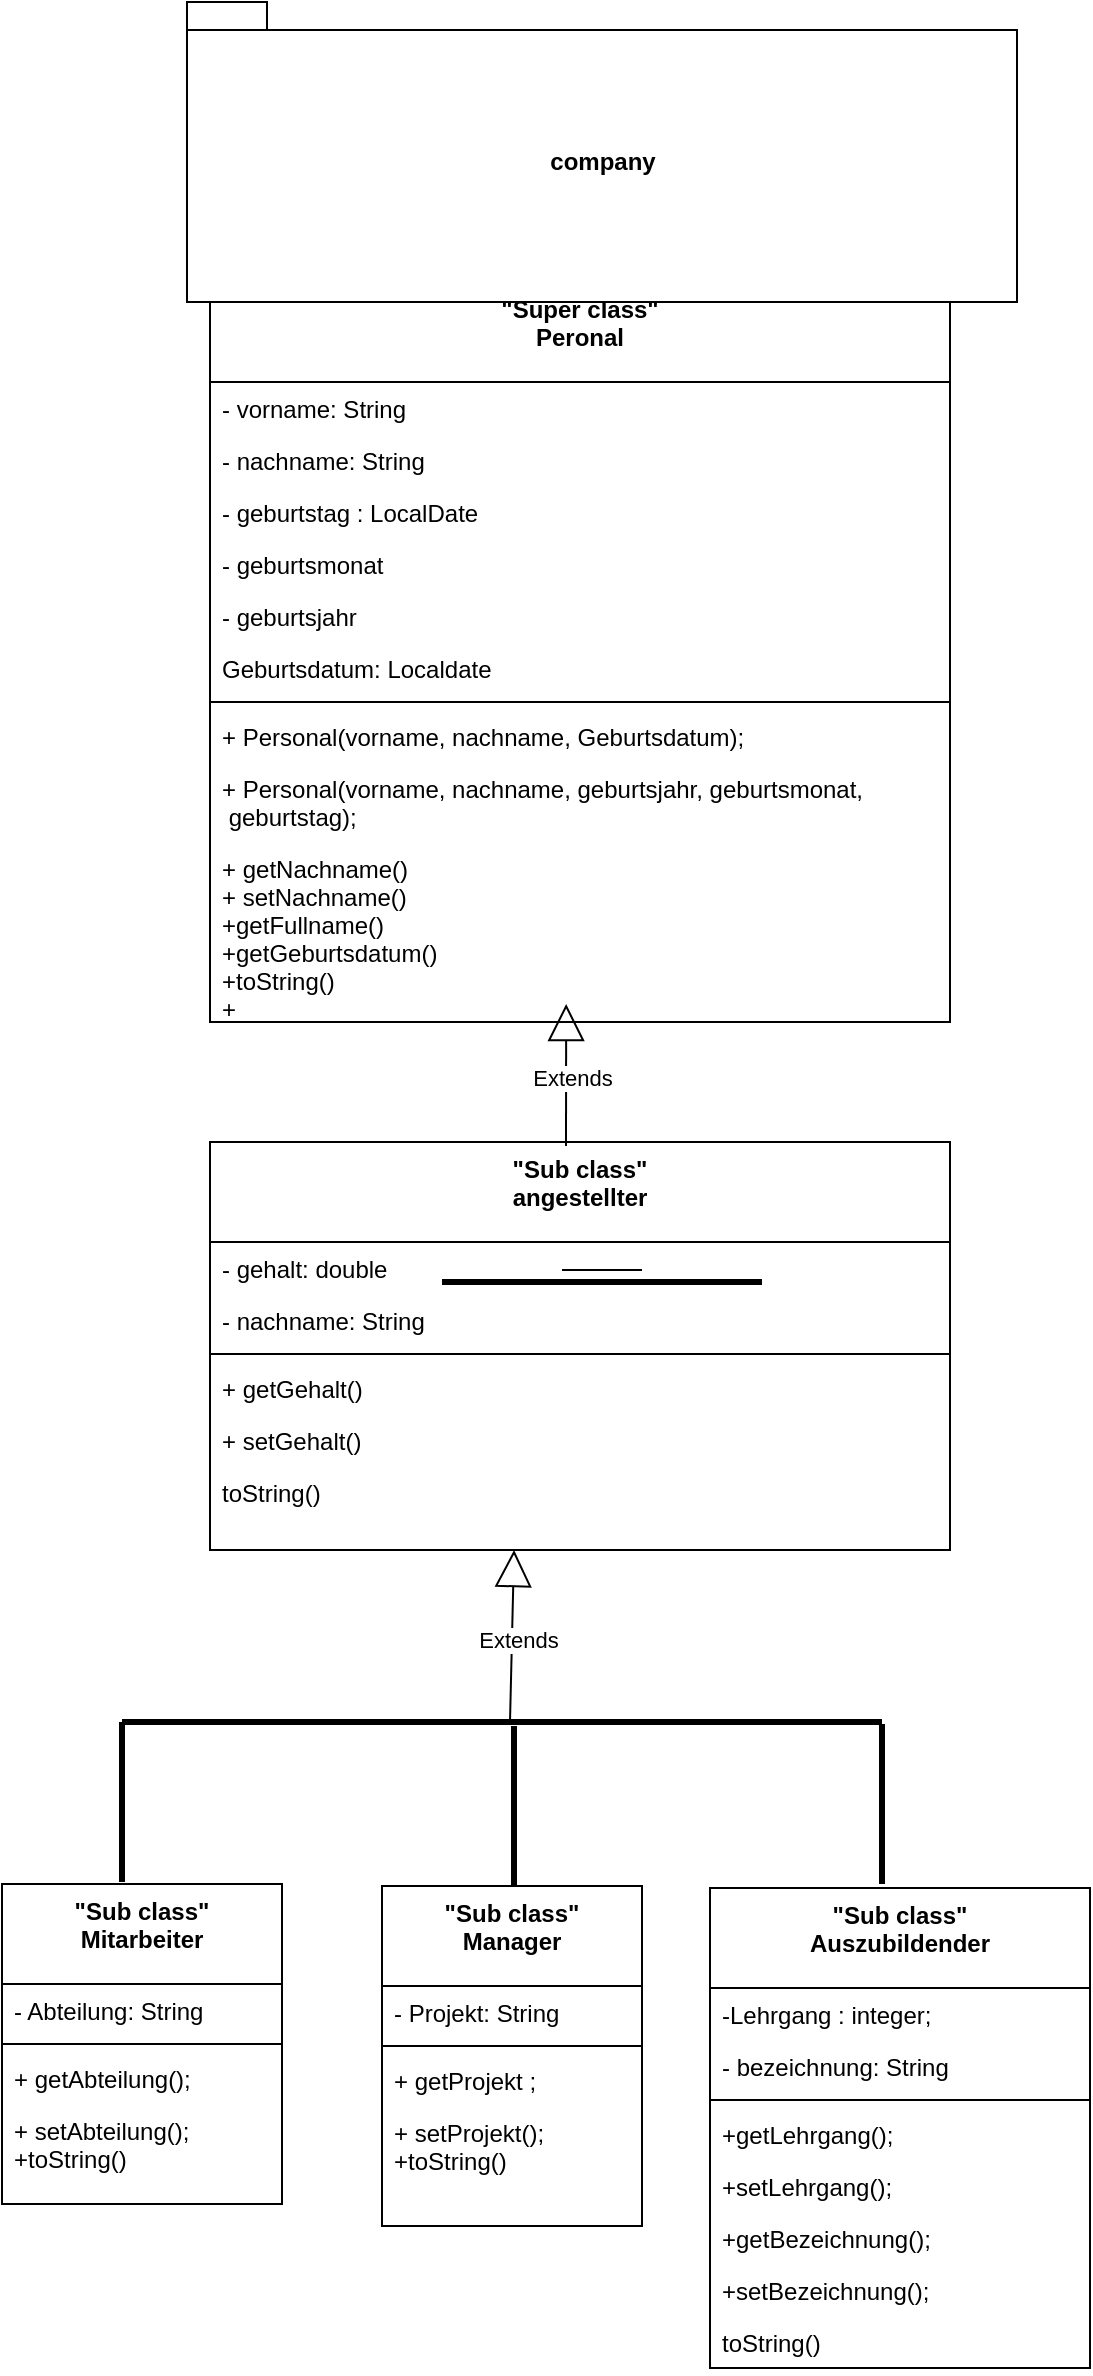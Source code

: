 <mxfile>
    <diagram id="IvuuRPTTtHTwkKVPKnYI" name="Seite-1">
        <mxGraphModel dx="1099" dy="1602" grid="1" gridSize="10" guides="1" tooltips="1" connect="1" arrows="1" fold="1" page="1" pageScale="1" pageWidth="827" pageHeight="1169" math="0" shadow="0">
            <root>
                <mxCell id="0"/>
                <mxCell id="1" parent="0"/>
                <mxCell id="10" value="&quot;Super class&quot;&#10;Peronal" style="swimlane;fontStyle=1;align=center;verticalAlign=top;childLayout=stackLayout;horizontal=1;startSize=50;horizontalStack=0;resizeParent=1;resizeParentMax=0;resizeLast=0;collapsible=1;marginBottom=0;" parent="1" vertex="1">
                    <mxGeometry x="164" y="-10" width="370" height="370" as="geometry">
                        <mxRectangle x="170" y="50" width="120" height="40" as="alternateBounds"/>
                    </mxGeometry>
                </mxCell>
                <mxCell id="25" value="- vorname: String" style="text;strokeColor=none;fillColor=none;align=left;verticalAlign=top;spacingLeft=4;spacingRight=4;overflow=hidden;rotatable=0;points=[[0,0.5],[1,0.5]];portConstraint=eastwest;" parent="10" vertex="1">
                    <mxGeometry y="50" width="370" height="26" as="geometry"/>
                </mxCell>
                <mxCell id="26" value="- nachname: String" style="text;strokeColor=none;fillColor=none;align=left;verticalAlign=top;spacingLeft=4;spacingRight=4;overflow=hidden;rotatable=0;points=[[0,0.5],[1,0.5]];portConstraint=eastwest;" parent="10" vertex="1">
                    <mxGeometry y="76" width="370" height="26" as="geometry"/>
                </mxCell>
                <mxCell id="30" value="- geburtstag : LocalDate" style="text;strokeColor=none;fillColor=none;align=left;verticalAlign=top;spacingLeft=4;spacingRight=4;overflow=hidden;rotatable=0;points=[[0,0.5],[1,0.5]];portConstraint=eastwest;" parent="10" vertex="1">
                    <mxGeometry y="102" width="370" height="26" as="geometry"/>
                </mxCell>
                <mxCell id="29" value="- geburtsmonat" style="text;strokeColor=none;fillColor=none;align=left;verticalAlign=top;spacingLeft=4;spacingRight=4;overflow=hidden;rotatable=0;points=[[0,0.5],[1,0.5]];portConstraint=eastwest;" parent="10" vertex="1">
                    <mxGeometry y="128" width="370" height="26" as="geometry"/>
                </mxCell>
                <mxCell id="28" value="- geburtsjahr" style="text;strokeColor=none;fillColor=none;align=left;verticalAlign=top;spacingLeft=4;spacingRight=4;overflow=hidden;rotatable=0;points=[[0,0.5],[1,0.5]];portConstraint=eastwest;" parent="10" vertex="1">
                    <mxGeometry y="154" width="370" height="26" as="geometry"/>
                </mxCell>
                <mxCell id="27" value="Geburtsdatum: Localdate" style="text;strokeColor=none;fillColor=none;align=left;verticalAlign=top;spacingLeft=4;spacingRight=4;overflow=hidden;rotatable=0;points=[[0,0.5],[1,0.5]];portConstraint=eastwest;" parent="10" vertex="1">
                    <mxGeometry y="180" width="370" height="26" as="geometry"/>
                </mxCell>
                <mxCell id="12" value="" style="line;strokeWidth=1;fillColor=none;align=left;verticalAlign=middle;spacingTop=-1;spacingLeft=3;spacingRight=3;rotatable=0;labelPosition=right;points=[];portConstraint=eastwest;strokeColor=inherit;" parent="10" vertex="1">
                    <mxGeometry y="206" width="370" height="8" as="geometry"/>
                </mxCell>
                <mxCell id="13" value="+ Personal(vorname, nachname, Geburtsdatum);&#10;" style="text;strokeColor=none;fillColor=none;align=left;verticalAlign=top;spacingLeft=4;spacingRight=4;overflow=hidden;rotatable=0;points=[[0,0.5],[1,0.5]];portConstraint=eastwest;" parent="10" vertex="1">
                    <mxGeometry y="214" width="370" height="26" as="geometry"/>
                </mxCell>
                <mxCell id="36" value="+ Personal(vorname, nachname, geburtsjahr, geburtsmonat,&#10; geburtstag);&#10;" style="text;strokeColor=none;fillColor=none;align=left;verticalAlign=top;spacingLeft=4;spacingRight=4;overflow=hidden;rotatable=0;points=[[0,0.5],[1,0.5]];portConstraint=eastwest;" parent="10" vertex="1">
                    <mxGeometry y="240" width="370" height="40" as="geometry"/>
                </mxCell>
                <mxCell id="100" value="+ getNachname()&#10;+ setNachname()&#10;+getFullname()&#10;+getGeburtsdatum()&#10;+toString()&#10;+" style="text;strokeColor=none;fillColor=none;align=left;verticalAlign=top;spacingLeft=4;spacingRight=4;overflow=hidden;rotatable=0;points=[[0,0.5],[1,0.5]];portConstraint=eastwest;" parent="10" vertex="1">
                    <mxGeometry y="280" width="370" height="90" as="geometry"/>
                </mxCell>
                <mxCell id="37" value="&quot;Sub class&quot;&#10;angestellter" style="swimlane;fontStyle=1;align=center;verticalAlign=top;childLayout=stackLayout;horizontal=1;startSize=50;horizontalStack=0;resizeParent=1;resizeParentMax=0;resizeLast=0;collapsible=1;marginBottom=0;" parent="1" vertex="1">
                    <mxGeometry x="164" y="420" width="370" height="204" as="geometry">
                        <mxRectangle x="170" y="50" width="120" height="40" as="alternateBounds"/>
                    </mxGeometry>
                </mxCell>
                <mxCell id="38" value="- gehalt: double" style="text;strokeColor=none;fillColor=none;align=left;verticalAlign=top;spacingLeft=4;spacingRight=4;overflow=hidden;rotatable=0;points=[[0,0.5],[1,0.5]];portConstraint=eastwest;" parent="37" vertex="1">
                    <mxGeometry y="50" width="370" height="26" as="geometry"/>
                </mxCell>
                <mxCell id="39" value="- nachname: String" style="text;strokeColor=none;fillColor=none;align=left;verticalAlign=top;spacingLeft=4;spacingRight=4;overflow=hidden;rotatable=0;points=[[0,0.5],[1,0.5]];portConstraint=eastwest;" parent="37" vertex="1">
                    <mxGeometry y="76" width="370" height="26" as="geometry"/>
                </mxCell>
                <mxCell id="44" value="" style="line;strokeWidth=1;fillColor=none;align=left;verticalAlign=middle;spacingTop=-1;spacingLeft=3;spacingRight=3;rotatable=0;labelPosition=right;points=[];portConstraint=eastwest;strokeColor=inherit;" parent="37" vertex="1">
                    <mxGeometry y="102" width="370" height="8" as="geometry"/>
                </mxCell>
                <mxCell id="45" value="+ getGehalt()&#10;" style="text;strokeColor=none;fillColor=none;align=left;verticalAlign=top;spacingLeft=4;spacingRight=4;overflow=hidden;rotatable=0;points=[[0,0.5],[1,0.5]];portConstraint=eastwest;" parent="37" vertex="1">
                    <mxGeometry y="110" width="370" height="26" as="geometry"/>
                </mxCell>
                <mxCell id="86" value="+ setGehalt()" style="text;strokeColor=none;fillColor=none;align=left;verticalAlign=top;spacingLeft=4;spacingRight=4;overflow=hidden;rotatable=0;points=[[0,0.5],[1,0.5]];portConstraint=eastwest;" parent="37" vertex="1">
                    <mxGeometry y="136" width="370" height="26" as="geometry"/>
                </mxCell>
                <mxCell id="46" value="toString() " style="text;strokeColor=none;fillColor=none;align=left;verticalAlign=top;spacingLeft=4;spacingRight=4;overflow=hidden;rotatable=0;points=[[0,0.5],[1,0.5]];portConstraint=eastwest;" parent="37" vertex="1">
                    <mxGeometry y="162" width="370" height="42" as="geometry"/>
                </mxCell>
                <mxCell id="47" value="&quot;Sub class&quot;&#10;Mitarbeiter" style="swimlane;fontStyle=1;align=center;verticalAlign=top;childLayout=stackLayout;horizontal=1;startSize=50;horizontalStack=0;resizeParent=1;resizeParentMax=0;resizeLast=0;collapsible=1;marginBottom=0;" parent="1" vertex="1">
                    <mxGeometry x="60" y="791" width="140" height="160" as="geometry">
                        <mxRectangle x="170" y="50" width="120" height="40" as="alternateBounds"/>
                    </mxGeometry>
                </mxCell>
                <mxCell id="48" value="- Abteilung: String" style="text;strokeColor=none;fillColor=none;align=left;verticalAlign=top;spacingLeft=4;spacingRight=4;overflow=hidden;rotatable=0;points=[[0,0.5],[1,0.5]];portConstraint=eastwest;" parent="47" vertex="1">
                    <mxGeometry y="50" width="140" height="26" as="geometry"/>
                </mxCell>
                <mxCell id="54" value="" style="line;strokeWidth=1;fillColor=none;align=left;verticalAlign=middle;spacingTop=-1;spacingLeft=3;spacingRight=3;rotatable=0;labelPosition=right;points=[];portConstraint=eastwest;strokeColor=inherit;" parent="47" vertex="1">
                    <mxGeometry y="76" width="140" height="8" as="geometry"/>
                </mxCell>
                <mxCell id="55" value="+ getAbteilung();&#10;" style="text;strokeColor=none;fillColor=none;align=left;verticalAlign=top;spacingLeft=4;spacingRight=4;overflow=hidden;rotatable=0;points=[[0,0.5],[1,0.5]];portConstraint=eastwest;" parent="47" vertex="1">
                    <mxGeometry y="84" width="140" height="26" as="geometry"/>
                </mxCell>
                <mxCell id="56" value="+ setAbteilung();&#10;+toString() " style="text;strokeColor=none;fillColor=none;align=left;verticalAlign=top;spacingLeft=4;spacingRight=4;overflow=hidden;rotatable=0;points=[[0,0.5],[1,0.5]];portConstraint=eastwest;" parent="47" vertex="1">
                    <mxGeometry y="110" width="140" height="50" as="geometry"/>
                </mxCell>
                <mxCell id="57" value="&quot;Sub class&quot;&#10;Auszubildender" style="swimlane;fontStyle=1;align=center;verticalAlign=top;childLayout=stackLayout;horizontal=1;startSize=50;horizontalStack=0;resizeParent=1;resizeParentMax=0;resizeLast=0;collapsible=1;marginBottom=0;" parent="1" vertex="1">
                    <mxGeometry x="414" y="793" width="190" height="240" as="geometry">
                        <mxRectangle x="170" y="50" width="120" height="40" as="alternateBounds"/>
                    </mxGeometry>
                </mxCell>
                <mxCell id="58" value="-Lehrgang : integer;" style="text;strokeColor=none;fillColor=none;align=left;verticalAlign=top;spacingLeft=4;spacingRight=4;overflow=hidden;rotatable=0;points=[[0,0.5],[1,0.5]];portConstraint=eastwest;" parent="57" vertex="1">
                    <mxGeometry y="50" width="190" height="26" as="geometry"/>
                </mxCell>
                <mxCell id="59" value="- bezeichnung: String" style="text;strokeColor=none;fillColor=none;align=left;verticalAlign=top;spacingLeft=4;spacingRight=4;overflow=hidden;rotatable=0;points=[[0,0.5],[1,0.5]];portConstraint=eastwest;" parent="57" vertex="1">
                    <mxGeometry y="76" width="190" height="26" as="geometry"/>
                </mxCell>
                <mxCell id="64" value="" style="line;strokeWidth=1;fillColor=none;align=left;verticalAlign=middle;spacingTop=-1;spacingLeft=3;spacingRight=3;rotatable=0;labelPosition=right;points=[];portConstraint=eastwest;strokeColor=inherit;" parent="57" vertex="1">
                    <mxGeometry y="102" width="190" height="8" as="geometry"/>
                </mxCell>
                <mxCell id="65" value="+getLehrgang();" style="text;strokeColor=none;fillColor=none;align=left;verticalAlign=top;spacingLeft=4;spacingRight=4;overflow=hidden;rotatable=0;points=[[0,0.5],[1,0.5]];portConstraint=eastwest;" parent="57" vertex="1">
                    <mxGeometry y="110" width="190" height="26" as="geometry"/>
                </mxCell>
                <mxCell id="87" value="+setLehrgang();" style="text;strokeColor=none;fillColor=none;align=left;verticalAlign=top;spacingLeft=4;spacingRight=4;overflow=hidden;rotatable=0;points=[[0,0.5],[1,0.5]];portConstraint=eastwest;" parent="57" vertex="1">
                    <mxGeometry y="136" width="190" height="26" as="geometry"/>
                </mxCell>
                <mxCell id="88" value="+getBezeichnung();" style="text;strokeColor=none;fillColor=none;align=left;verticalAlign=top;spacingLeft=4;spacingRight=4;overflow=hidden;rotatable=0;points=[[0,0.5],[1,0.5]];portConstraint=eastwest;" parent="57" vertex="1">
                    <mxGeometry y="162" width="190" height="26" as="geometry"/>
                </mxCell>
                <mxCell id="89" value="+setBezeichnung();" style="text;strokeColor=none;fillColor=none;align=left;verticalAlign=top;spacingLeft=4;spacingRight=4;overflow=hidden;rotatable=0;points=[[0,0.5],[1,0.5]];portConstraint=eastwest;" parent="57" vertex="1">
                    <mxGeometry y="188" width="190" height="26" as="geometry"/>
                </mxCell>
                <mxCell id="105" value="toString() " style="text;strokeColor=none;fillColor=none;align=left;verticalAlign=top;spacingLeft=4;spacingRight=4;overflow=hidden;rotatable=0;points=[[0,0.5],[1,0.5]];portConstraint=eastwest;" parent="57" vertex="1">
                    <mxGeometry y="214" width="190" height="26" as="geometry"/>
                </mxCell>
                <mxCell id="67" value="&quot;Sub class&quot;&#10;Manager" style="swimlane;fontStyle=1;align=center;verticalAlign=top;childLayout=stackLayout;horizontal=1;startSize=50;horizontalStack=0;resizeParent=1;resizeParentMax=0;resizeLast=0;collapsible=1;marginBottom=0;" parent="1" vertex="1">
                    <mxGeometry x="250" y="792" width="130" height="170" as="geometry">
                        <mxRectangle x="170" y="50" width="120" height="40" as="alternateBounds"/>
                    </mxGeometry>
                </mxCell>
                <mxCell id="68" value="- Projekt: String" style="text;strokeColor=none;fillColor=none;align=left;verticalAlign=top;spacingLeft=4;spacingRight=4;overflow=hidden;rotatable=0;points=[[0,0.5],[1,0.5]];portConstraint=eastwest;" parent="67" vertex="1">
                    <mxGeometry y="50" width="130" height="26" as="geometry"/>
                </mxCell>
                <mxCell id="74" value="" style="line;strokeWidth=1;fillColor=none;align=left;verticalAlign=middle;spacingTop=-1;spacingLeft=3;spacingRight=3;rotatable=0;labelPosition=right;points=[];portConstraint=eastwest;strokeColor=inherit;" parent="67" vertex="1">
                    <mxGeometry y="76" width="130" height="8" as="geometry"/>
                </mxCell>
                <mxCell id="75" value="+ getProjekt ;&#10;" style="text;strokeColor=none;fillColor=none;align=left;verticalAlign=top;spacingLeft=4;spacingRight=4;overflow=hidden;rotatable=0;points=[[0,0.5],[1,0.5]];portConstraint=eastwest;" parent="67" vertex="1">
                    <mxGeometry y="84" width="130" height="26" as="geometry"/>
                </mxCell>
                <mxCell id="76" value="+ setProjekt();&#10;+toString() &#10;" style="text;strokeColor=none;fillColor=none;align=left;verticalAlign=top;spacingLeft=4;spacingRight=4;overflow=hidden;rotatable=0;points=[[0,0.5],[1,0.5]];portConstraint=eastwest;" parent="67" vertex="1">
                    <mxGeometry y="110" width="130" height="60" as="geometry"/>
                </mxCell>
                <mxCell id="84" value="Extends" style="endArrow=block;endSize=16;endFill=0;html=1;entryX=0.13;entryY=1.043;entryDx=0;entryDy=0;entryPerimeter=0;" parent="1" edge="1">
                    <mxGeometry x="-0.047" y="-3" width="160" relative="1" as="geometry">
                        <mxPoint x="314" y="710" as="sourcePoint"/>
                        <mxPoint x="316.04" y="624" as="targetPoint"/>
                        <Array as="points"/>
                        <mxPoint as="offset"/>
                    </mxGeometry>
                </mxCell>
                <mxCell id="85" value="Extends" style="endArrow=block;endSize=16;endFill=0;html=1;entryX=0.13;entryY=1.043;entryDx=0;entryDy=0;entryPerimeter=0;" parent="1" edge="1">
                    <mxGeometry x="-0.047" y="-3" width="160" relative="1" as="geometry">
                        <mxPoint x="342" y="422" as="sourcePoint"/>
                        <mxPoint x="342.08" y="351" as="targetPoint"/>
                        <Array as="points"/>
                        <mxPoint as="offset"/>
                    </mxGeometry>
                </mxCell>
                <mxCell id="90" value="" style="line;strokeWidth=1;fillColor=none;align=left;verticalAlign=middle;spacingTop=-1;spacingLeft=3;spacingRight=3;rotatable=0;labelPosition=right;points=[];portConstraint=eastwest;strokeColor=inherit;" parent="1" vertex="1">
                    <mxGeometry x="340" y="480" width="40" height="8" as="geometry"/>
                </mxCell>
                <mxCell id="91" value="" style="text;strokeColor=none;fillColor=none;align=left;verticalAlign=middle;spacingTop=-1;spacingLeft=4;spacingRight=4;rotatable=0;labelPosition=right;points=[];portConstraint=eastwest;" parent="1" vertex="1">
                    <mxGeometry x="350" y="480" width="20" height="14" as="geometry"/>
                </mxCell>
                <mxCell id="92" value="" style="line;strokeWidth=1;fillColor=none;align=left;verticalAlign=middle;spacingTop=-1;spacingLeft=3;spacingRight=3;rotatable=0;labelPosition=right;points=[];portConstraint=eastwest;strokeColor=inherit;" parent="1" vertex="1">
                    <mxGeometry x="340" y="480" width="40" height="8" as="geometry"/>
                </mxCell>
                <mxCell id="93" value="" style="endArrow=none;startArrow=none;endFill=0;startFill=0;endSize=8;html=1;verticalAlign=bottom;labelBackgroundColor=none;strokeWidth=3;" parent="1" edge="1">
                    <mxGeometry width="160" relative="1" as="geometry">
                        <mxPoint x="280" y="490" as="sourcePoint"/>
                        <mxPoint x="440" y="490" as="targetPoint"/>
                    </mxGeometry>
                </mxCell>
                <mxCell id="94" value="" style="endArrow=none;startArrow=none;endFill=0;startFill=0;endSize=8;html=1;verticalAlign=bottom;labelBackgroundColor=none;strokeWidth=3;" parent="1" edge="1">
                    <mxGeometry width="160" relative="1" as="geometry">
                        <mxPoint x="120" y="710" as="sourcePoint"/>
                        <mxPoint x="500" y="710" as="targetPoint"/>
                    </mxGeometry>
                </mxCell>
                <mxCell id="95" value="" style="endArrow=none;startArrow=none;endFill=0;startFill=0;endSize=8;html=1;verticalAlign=bottom;labelBackgroundColor=none;strokeWidth=3;" parent="1" edge="1">
                    <mxGeometry width="160" relative="1" as="geometry">
                        <mxPoint x="280" y="490" as="sourcePoint"/>
                        <mxPoint x="440" y="490" as="targetPoint"/>
                    </mxGeometry>
                </mxCell>
                <mxCell id="96" value="" style="endArrow=none;startArrow=none;endFill=0;startFill=0;endSize=8;html=1;verticalAlign=bottom;labelBackgroundColor=none;strokeWidth=3;" parent="1" edge="1">
                    <mxGeometry width="160" relative="1" as="geometry">
                        <mxPoint x="120" y="710" as="sourcePoint"/>
                        <mxPoint x="120" y="790" as="targetPoint"/>
                    </mxGeometry>
                </mxCell>
                <mxCell id="97" value="" style="endArrow=none;startArrow=none;endFill=0;startFill=0;endSize=8;html=1;verticalAlign=bottom;labelBackgroundColor=none;strokeWidth=3;" parent="1" edge="1">
                    <mxGeometry width="160" relative="1" as="geometry">
                        <mxPoint x="316" y="712" as="sourcePoint"/>
                        <mxPoint x="316" y="792" as="targetPoint"/>
                    </mxGeometry>
                </mxCell>
                <mxCell id="98" value="" style="endArrow=none;startArrow=none;endFill=0;startFill=0;endSize=8;html=1;verticalAlign=bottom;labelBackgroundColor=none;strokeWidth=3;" parent="1" edge="1">
                    <mxGeometry width="160" relative="1" as="geometry">
                        <mxPoint x="500" y="711" as="sourcePoint"/>
                        <mxPoint x="500" y="791" as="targetPoint"/>
                    </mxGeometry>
                </mxCell>
                <mxCell id="99" value="company" style="shape=folder;fontStyle=1;spacingTop=10;tabWidth=40;tabHeight=14;tabPosition=left;html=1;" parent="1" vertex="1">
                    <mxGeometry x="152.5" y="-150" width="415" height="150" as="geometry"/>
                </mxCell>
            </root>
        </mxGraphModel>
    </diagram>
</mxfile>